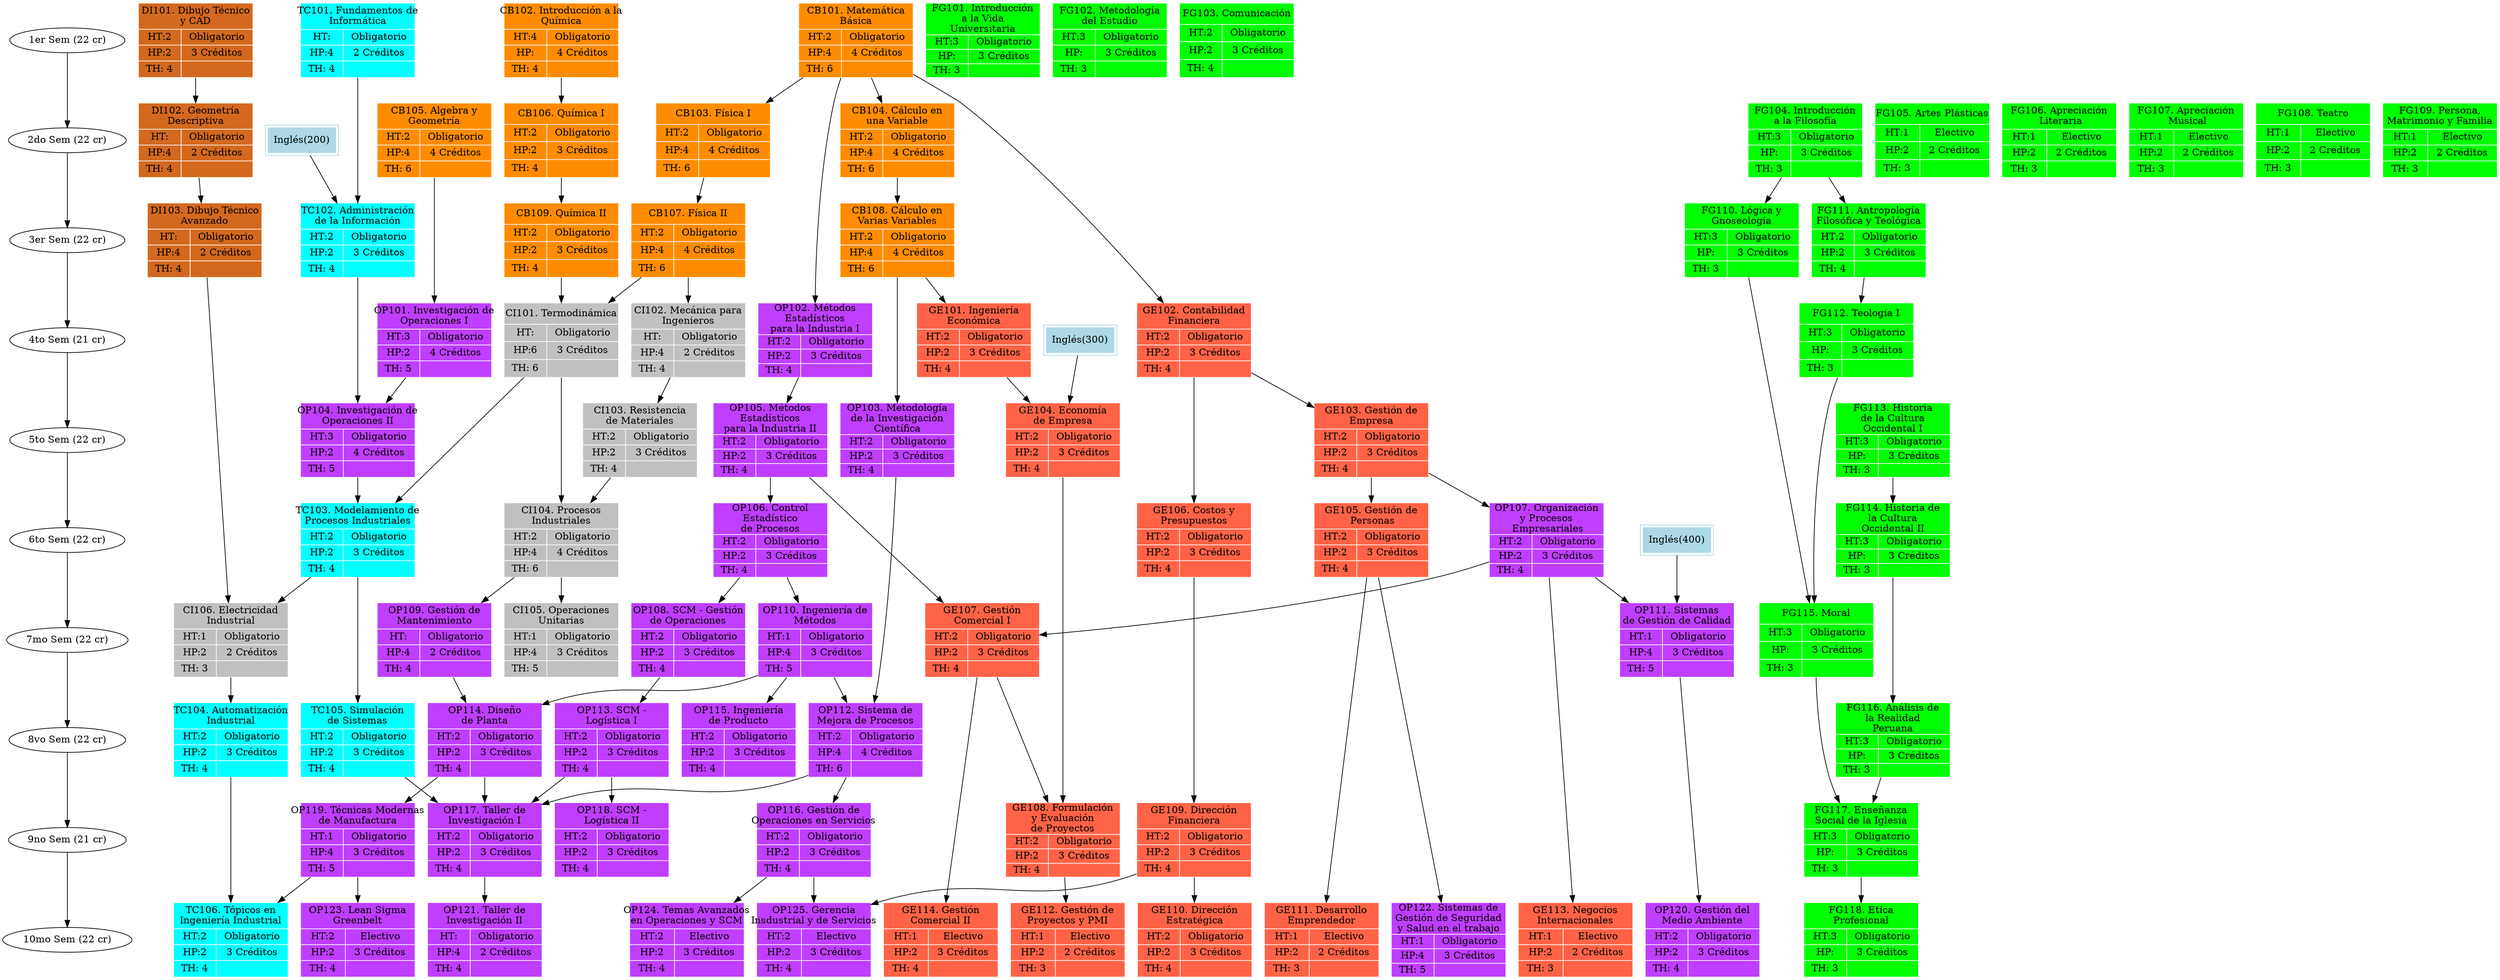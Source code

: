 digraph curricula	
{	
	bgcolor=white;
	"1er Sem (22 cr)"->"2do Sem (22 cr)"->"3er Sem (22 cr)"->"4to Sem (21 cr)"->"5to Sem (22 cr)"->"6to Sem (22 cr)"->"7mo Sem (22 cr)"->"8vo Sem (22 cr)"->"9no Sem (21 cr)"->"10mo Sem (22 cr)";
	
	
	
	
	
	"CB101" [shape=record,width=2.3,fontsize=14, height=1.5,fixedsize=true,fontcolor=black,color=white,style=filled,peripheries=2, fillcolor=darkorange, label="{CB101. Matemática\nBásica|{{HT:2|HP:4|TH: 6}|{Obligatorio|4 Créditos|  }}}"];
"CB102" [shape=record,width=2.3,fontsize=14, height=1.5,fixedsize=true,fontcolor=black,color=white,style=filled,peripheries=2, fillcolor=darkorange, label="{CB102. Introducción a la\nQuímica|{{HT:4|HP:|TH: 4}|{Obligatorio|4 Créditos|  }}}"];
"DI101" [shape=record,width=2.3,fontsize=14, height=1.5,fixedsize=true,fontcolor=black,color=white,style=filled,peripheries=2, fillcolor=chocolate, label="{DI101. Dibujo Técnico\ny CAD|{{HT:2|HP:2|TH: 4}|{Obligatorio|3 Créditos|  }}}"];
"TC101" [shape=record,width=2.3,fontsize=14, height=1.5,fixedsize=true,fontcolor=black,color=white,style=filled,peripheries=2, fillcolor=cyan1, label="{TC101. Fundamentos de\nInformática|{{HT:|HP:4|TH: 4}|{Obligatorio|2 Créditos|  }}}"];
"FG101" [shape=record,width=2.3,fontsize=14, height=1.5,fixedsize=true,fontcolor=black,color=white,style=filled,peripheries=2, fillcolor=green, label="{FG101. Introducción\na la Vida\nUniversitaria|{{HT:3|HP:|TH: 3}|{Obligatorio|3 Créditos|  }}}"];
"FG102" [shape=record,width=2.3,fontsize=14, height=1.5,fixedsize=true,fontcolor=black,color=white,style=filled,peripheries=2, fillcolor=green, label="{FG102. Metodología\ndel Estudio|{{HT:3|HP:|TH: 3}|{Obligatorio|3 Créditos|  }}}"];
"FG103" [shape=record,width=2.3,fontsize=14, height=1.5,fixedsize=true,fontcolor=black,color=white,style=filled,peripheries=2, fillcolor=green, label="{FG103. Comunicación|{{HT:2|HP:2|TH: 4}|{Obligatorio|3 Créditos|  }}}"];
	
	
	
	"FG104" [shape=record,width=2.3,fontsize=14, height=1.5,fixedsize=true,fontcolor=black,color=white,style=filled,peripheries=2, fillcolor=green, label="{FG104. Introducción\na la Filosofía|{{HT:3|HP:|TH: 3}|{Obligatorio|3 Créditos|  }}}"];
	"CB103" [shape=record,width=2.3,fontsize=14, height=1.5,fixedsize=true,fontcolor=black,color=white,style=filled,peripheries=2, fillcolor=darkorange, label="{CB103. Física I|{{HT:2|HP:4|TH: 6}|{Obligatorio|4 Créditos|  }}}"];
	"CB104" [shape=record,width=2.3,fontsize=14, height=1.5,fixedsize=true,fontcolor=black,color=white,style=filled,peripheries=2, fillcolor=darkorange, label="{CB104. Cálculo en\nuna Variable|{{HT:2|HP:4|TH: 6}|{Obligatorio|4 Créditos|  }}}"];
	"CB105" [shape=record,width=2.3,fontsize=14, height=1.5,fixedsize=true,fontcolor=black,color=white,style=filled,peripheries=2, fillcolor=darkorange, label="{CB105. Algebra y\nGeometría|{{HT:2|HP:4|TH: 6}|{Obligatorio|4 Créditos|  }}}"];
	"CB106" [shape=record,width=2.3,fontsize=14, height=1.5,fixedsize=true,fontcolor=black,color=white,style=filled,peripheries=2, fillcolor=darkorange, label="{CB106. Química I|{{HT:2|HP:2|TH: 4}|{Obligatorio|3 Créditos|  }}}"];
	"DI102" [shape=record,width=2.3,fontsize=14, height=1.5,fixedsize=true,fontcolor=black,color=white,style=filled,peripheries=2, fillcolor=chocolate, label="{DI102. Geometría\nDescriptiva|{{HT:|HP:4|TH: 4}|{Obligatorio|2 Créditos|  }}}"];
	subgraph cluster1G
	{
	label = "Electivos";
	"FG105" [shape=record,width=2.3,fontsize=14, height=1.5,fixedsize=true,fontcolor=black,color=white,style=filled,peripheries=2, fillcolor=green, label="{FG105. Artes Plásticas|{{HT:1|HP:2|TH: 3}|{Electivo|2 Créditos|  }}}"];
	"FG106" [shape=record,width=2.3,fontsize=14, height=1.5,fixedsize=true,fontcolor=black,color=white,style=filled,peripheries=2, fillcolor=green, label="{FG106. Apreciación\n Literaria|{{HT:1|HP:2|TH: 3}|{Electivo|2 Créditos|  }}}"];
	"FG107" [shape=record,width=2.3,fontsize=14, height=1.5,fixedsize=true,fontcolor=black,color=white,style=filled,peripheries=2, fillcolor=green, label="{FG107. Apreciación\n Musical|{{HT:1|HP:2|TH: 3}|{Electivo|2 Créditos|  }}}"];
	"FG108" [shape=record,width=2.3,fontsize=14, height=1.5,fixedsize=true,fontcolor=black,color=white,style=filled,peripheries=2, fillcolor=green, label="{FG108. Teatro|{{HT:1|HP:2|TH: 3}|{Electivo|2 Créditos|  }}}"];
	"FG109" [shape=record,width=2.3,fontsize=14, height=1.5,fixedsize=true,fontcolor=black,color=white,style=filled,peripheries=2, fillcolor=green, label="{FG109. Persona,\nMatrimonio y Familia|{{HT:1|HP:2|TH: 3}|{Electivo|2 Créditos|  }}}"];
	}
	
	
	
	
	
	"FG110" [shape=record,width=2.3,fontsize=14, height=1.5,fixedsize=true,fontcolor=black,color=white,style=filled,peripheries=2, fillcolor=green, label="{FG110. Lógica y\nGnoseología|{{HT:3|HP:|TH: 3}|{Obligatorio|3 Créditos|  }}}"];
	"FG111" [shape=record,width=2.3,fontsize=14, height=1.5,fixedsize=true,fontcolor=black,color=white,style=filled,peripheries=2, fillcolor=green, label="{FG111. Antropología\nFilosófica y Teológica|{{HT:2|HP:2|TH: 4}|{Obligatorio|3 Créditos|  }}}"];
	"CB107" [shape=record,width=2.3,fontsize=14, height=1.5,fixedsize=true,fontcolor=black,color=white,style=filled,peripheries=2, fillcolor=darkorange, label="{CB107. Física II|{{HT:2|HP:4|TH: 6}|{Obligatorio|4 Créditos|  }}}"];
	"CB108" [shape=record,width=2.3,fontsize=14, height=1.5,fixedsize=true,fontcolor=black,color=white,style=filled,peripheries=2, fillcolor=darkorange, label="{CB108. Cálculo en\nVarias Variables|{{HT:2|HP:4|TH: 6}|{Obligatorio|4 Créditos|  }}}"];
	"CB109" [shape=record,width=2.3,fontsize=14, height=1.5,fixedsize=true,fontcolor=black,color=white,style=filled,peripheries=2, fillcolor=darkorange, label="{CB109. Química II|{{HT:2|HP:2|TH: 4}|{Obligatorio|3 Créditos|  }}}"];
	"DI103" [shape=record,width=2.3,fontsize=14, height=1.5,fixedsize=true,fontcolor=black,color=white,style=filled,peripheries=2, fillcolor=chocolate, label="{DI103. Dibujo Técnico\nAvanzado|{{HT:|HP:4|TH: 4}|{Obligatorio|2 Créditos|  }}}"];
	"TC102" [shape=record,width=2.3,fontsize=14, height=1.5,fixedsize=true,fontcolor=black,color=white,style=filled,peripheries=2, fillcolor=cyan1, label="{TC102. Administración\nde la Información|{{HT:2|HP:2|TH: 4}|{Obligatorio|3 Créditos|  }}}"];
	
	
	
	
	
	"FG112" [shape=record,width=2.3,fontsize=14, height=1.5,fixedsize=true,fontcolor=black,color=white,style=filled,peripheries=2, fillcolor=green, label="{FG112. Teología I|{{HT:3|HP:|TH: 3}|{Obligatorio|3 Créditos|  }}}"];
	"CI101" [shape=record,width=2.3,fontsize=14, height=1.5,fixedsize=true,fontcolor=black,color=white,style=filled,peripheries=2, fillcolor=grey, label="{CI101. Termodinámica|{{HT:|HP:6|TH: 6}|{Obligatorio|3 Créditos|  }}}"];
	"CI102" [shape=record,width=2.3,fontsize=14, height=1.5,fixedsize=true,fontcolor=black,color=white,style=filled,peripheries=2, fillcolor=grey, label="{CI102. Mecánica para\nIngenieros|{{HT:|HP:4|TH: 4}|{Obligatorio|2 Créditos|  }}}"];
	"OP101" [shape=record,width=2.3,fontsize=14, height=1.5,fixedsize=true,fontcolor=black,color=white,style=filled,peripheries=2, fillcolor=darkorchid1, label="{OP101. Investigación de\nOperaciones I|{{HT:3|HP:2|TH: 5}|{Obligatorio|4 Créditos|  }}}"];
	"GE101" [shape=record,width=2.3,fontsize=14, height=1.5,fixedsize=true,fontcolor=black,color=white,style=filled,peripheries=2, fillcolor=tomato1, label="{GE101. Ingeniería\nEconómica|{{HT:2|HP:2|TH: 4}|{Obligatorio|3 Créditos|  }}}"];
	"GE102" [shape=record,width=2.3,fontsize=14, height=1.5,fixedsize=true,fontcolor=black,color=white,style=filled,peripheries=2, fillcolor=tomato1, label="{GE102. Contabilidad\nFinanciera|{{HT:2|HP:2|TH: 4}|{Obligatorio|3 Créditos|  }}}"];
	"OP102" [shape=record,width=2.3,fontsize=14, height=1.5,fixedsize=true,fontcolor=black,color=white,style=filled,peripheries=2, fillcolor=darkorchid1, label="{OP102. Métodos\nEstadísticos\npara la Industria I|{{HT:2|HP:2|TH: 4}|{Obligatorio|3 Créditos|  }}}"];
	
	
	
	
	
	"FG113" [shape=record,width=2.3,fontsize=14, height=1.5,fixedsize=true,fontcolor=black,color=white,style=filled,peripheries=2, fillcolor=green, label="{FG113. Historia\nde la Cultura\nOccidental I|{{HT:3|HP:|TH: 3}|{Obligatorio|3 Créditos|  }}}"];
	"OP103" [shape=record,width=2.3,fontsize=14, height=1.5,fixedsize=true,fontcolor=black,color=white,style=filled,peripheries=2, fillcolor=darkorchid1, label="{OP103. Metodología\nde la Investigación\nCientífica|{{HT:2|HP:2|TH: 4}|{Obligatorio|3 Créditos|  }}}"];
	"CI103" [shape=record,width=2.3,fontsize=14, height=1.5,fixedsize=true,fontcolor=black,color=white,style=filled,peripheries=2, fillcolor=grey, label="{CI103. Resistencia\nde Materiales|{{HT:2|HP:2|TH: 4}|{Obligatorio|3 Créditos|  }}}"];
	"OP104" [shape=record,width=2.3,fontsize=14, height=1.5,fixedsize=true,fontcolor=black,color=white,style=filled,peripheries=2, fillcolor=darkorchid1, label="{OP104. Investigación de\nOperaciones II|{{HT:3|HP:2|TH: 5}|{Obligatorio|4 Créditos|  }}}"];
	"GE103" [shape=record,width=2.3,fontsize=14, height=1.5,fixedsize=true,fontcolor=black,color=white,style=filled,peripheries=2, fillcolor=tomato1, label="{GE103. Gestión de\nEmpresa|{{HT:2|HP:2|TH: 4}|{Obligatorio|3 Créditos|  }}}"];
	"GE104" [shape=record,width=2.3,fontsize=14, height=1.5,fixedsize=true,fontcolor=black,color=white,style=filled,peripheries=2, fillcolor=tomato1, label="{GE104. Economía\nde Empresa|{{HT:2|HP:2|TH: 4}|{Obligatorio|3 Créditos|  }}}"];
	"OP105" [shape=record,width=2.3,fontsize=14, height=1.5,fixedsize=true,fontcolor=black,color=white,style=filled,peripheries=2, fillcolor=darkorchid1, label="{OP105. Métodos\nEstadísticos\npara la Industria II|{{HT:2|HP:2|TH: 4}|{Obligatorio|3 Créditos|  }}}"];
	
	
	
	
	
	"FG114" [shape=record,width=2.3,fontsize=14, height=1.5,fixedsize=true,fontcolor=black,color=white,style=filled,peripheries=2, fillcolor=green, label="{FG114. Historia de\nla Cultura\nOccidental II|{{HT:3|HP:|TH: 3}|{Obligatorio|3 Créditos|  }}}"];
	"CI104" [shape=record,width=2.3,fontsize=14, height=1.5,fixedsize=true,fontcolor=black,color=white,style=filled,peripheries=2, fillcolor=grey, label="{CI104. Procesos\nIndustriales|{{HT:2|HP:4|TH: 6}|{Obligatorio|4 Créditos|  }}}"];
	"TC103" [shape=record,width=2.3,fontsize=14, height=1.5,fixedsize=true,fontcolor=black,color=white,style=filled,peripheries=2, fillcolor=cyan1, label="{TC103. Modelamiento de\nProcesos Industriales|{{HT:2|HP:2|TH: 4}|{Obligatorio|3 Créditos|  }}}"];
	"GE105" [shape=record,width=2.3,fontsize=14, height=1.5,fixedsize=true,fontcolor=black,color=white,style=filled,peripheries=2, fillcolor=tomato1, label="{GE105. Gestión de\n Personas|{{HT:2|HP:2|TH: 4}|{Obligatorio|3 Créditos|  }}}"];
	"GE106" [shape=record,width=2.3,fontsize=14, height=1.5,fixedsize=true,fontcolor=black,color=white,style=filled,peripheries=2, fillcolor=tomato1, label="{GE106. Costos y\nPresupuestos|{{HT:2|HP:2|TH: 4}|{Obligatorio|3 Créditos|  }}}"];
	"OP106" [shape=record,width=2.3,fontsize=14, height=1.5,fixedsize=true,fontcolor=black,color=white,style=filled,peripheries=2, fillcolor=darkorchid1, label="{OP106. Control\nEstadístico\nde Procesos|{{HT:2|HP:2|TH: 4}|{Obligatorio|3 Créditos|  }}}"];
	"OP107" [shape=record,width=2.3,fontsize=14, height=1.5,fixedsize=true,fontcolor=black,color=white,style=filled,peripheries=2, fillcolor=darkorchid1, label="{OP107. Organización\ny Procesos\n Empresariales|{{HT:2|HP:2|TH: 4}|{Obligatorio|3 Créditos|  }}}"];
	
	
	
	
	
	"FG115" [shape=record,width=2.3,fontsize=14, height=1.5,fixedsize=true,fontcolor=black,color=white,style=filled,peripheries=2, fillcolor=green, label="{FG115. Moral|{{HT:3|HP:|TH: 3}|{Obligatorio|3 Créditos|  }}}"];
	"CI105" [shape=record,width=2.3,fontsize=14, height=1.5,fixedsize=true,fontcolor=black,color=white,style=filled,peripheries=2, fillcolor=grey, label="{CI105. Operaciones\nUnitarias|{{HT:1|HP:4|TH: 5}|{Obligatorio|3 Créditos|  }}}"];
	"CI106" [shape=record,width=2.3,fontsize=14, height=1.5,fixedsize=true,fontcolor=black,color=white,style=filled,peripheries=2, fillcolor=grey, label="{CI106. Electricidad\nIndustrial|{{HT:1|HP:2|TH: 3}|{Obligatorio|2 Créditos|  }}}"];
	"GE107" [shape=record,width=2.3,fontsize=14, height=1.5,fixedsize=true,fontcolor=black,color=white,style=filled,peripheries=2, fillcolor=tomato1, label="{GE107. Gestión\nComercial I|{{HT:2|HP:2|TH: 4}|{Obligatorio|3 Créditos|  }}}"];
	"OP108" [shape=record,width=2.3,fontsize=14, height=1.5,fixedsize=true,fontcolor=black,color=white,style=filled,peripheries=2, fillcolor=darkorchid1, label="{OP108. SCM - Gestión\nde Operaciones|{{HT:2|HP:2|TH: 4}|{Obligatorio|3 Créditos|  }}}"];
	"OP109" [shape=record,width=2.3,fontsize=14, height=1.5,fixedsize=true,fontcolor=black,color=white,style=filled,peripheries=2, fillcolor=darkorchid1, label="{OP109. Gestión de\nMantenimiento|{{HT:|HP:4|TH: 4}|{Obligatorio|2 Créditos|  }}}"];
	"OP110" [shape=record,width=2.3,fontsize=14, height=1.5,fixedsize=true,fontcolor=black,color=white,style=filled,peripheries=2, fillcolor=darkorchid1, label="{OP110. Ingeniería de\nMétodos|{{HT:1|HP:4|TH: 5}|{Obligatorio|3 Créditos|  }}}"];
	"OP111" [shape=record,width=2.3,fontsize=14, height=1.5,fixedsize=true,fontcolor=black,color=white,style=filled,peripheries=2, fillcolor=darkorchid1, label="{OP111. Sistemas\nde Gestión de Calidad|{{HT:1|HP:4|TH: 5}|{Obligatorio|3 Créditos|  }}}"];
	
	
	
	
	
	"FG116" [shape=record,width=2.3,fontsize=14, height=1.5,fixedsize=true,fontcolor=black,color=white,style=filled,peripheries=2, fillcolor=green, label="{FG116. Análisis de\nla Realidad\nPeruana|{{HT:3|HP:|TH: 3}|{Obligatorio|3 Créditos|  }}}"];
	"TC104" [shape=record,width=2.3,fontsize=14, height=1.5,fixedsize=true,fontcolor=black,color=white,style=filled,peripheries=2, fillcolor=cyan1, label="{TC104. Automatización\nIndustrial|{{HT:2|HP:2|TH: 4}|{Obligatorio|3 Créditos|  }}}"];
	"TC105" [shape=record,width=2.3,fontsize=14, height=1.5,fixedsize=true,fontcolor=black,color=white,style=filled,peripheries=2, fillcolor=cyan1, label="{TC105. Simulación\nde Sistemas|{{HT:2|HP:2|TH: 4}|{Obligatorio|3 Créditos|  }}}"];
	"OP112" [shape=record,width=2.3,fontsize=14, height=1.5,fixedsize=true,fontcolor=black,color=white,style=filled,peripheries=2, fillcolor=darkorchid1, label="{OP112. Sistema de\nMejora de Procesos|{{HT:2|HP:4|TH: 6}|{Obligatorio|4 Créditos|  }}}"];
	"OP113" [shape=record,width=2.3,fontsize=14, height=1.5,fixedsize=true,fontcolor=black,color=white,style=filled,peripheries=2, fillcolor=darkorchid1, label="{OP113. SCM -\nLogística I|{{HT:2|HP:2|TH: 4}|{Obligatorio|3 Créditos|  }}}"];
	"OP114" [shape=record,width=2.3,fontsize=14, height=1.5,fixedsize=true,fontcolor=black,color=white,style=filled,peripheries=2, fillcolor=darkorchid1, label="{OP114. Diseño\nde Planta|{{HT:2|HP:2|TH: 4}|{Obligatorio|3 Créditos|  }}}"];
	"OP115" [shape=record,width=2.3,fontsize=14, height=1.5,fixedsize=true,fontcolor=black,color=white,style=filled,peripheries=2, fillcolor=darkorchid1, label="{OP115. Ingeniería\nde Producto|{{HT:2|HP:2|TH: 4}|{Obligatorio|3 Créditos|  }}}"];
	
	
	
	
	
	"FG117" [shape=record,width=2.3,fontsize=14, height=1.5,fixedsize=true,fontcolor=black,color=white,style=filled,peripheries=2, fillcolor=green, label="{FG117. Enseñanza\nSocial de la Iglesia|{{HT:3|HP:|TH: 3}|{Obligatorio|3 Créditos|  }}}"];
	"GE108" [shape=record,width=2.3,fontsize=14, height=1.5,fixedsize=true,fontcolor=black,color=white,style=filled,peripheries=2, fillcolor=tomato1, label="{GE108. Formulación\ny Evaluación\nde Proyectos|{{HT:2|HP:2|TH: 4}|{Obligatorio|3 Créditos|  }}}"];
	"GE109" [shape=record,width=2.3,fontsize=14, height=1.5,fixedsize=true,fontcolor=black,color=white,style=filled,peripheries=2, fillcolor=tomato1, label="{GE109. Dirección\nFinanciera|{{HT:2|HP:2|TH: 4}|{Obligatorio|3 Créditos|  }}}"];
	"OP116" [shape=record,width=2.3,fontsize=14, height=1.5,fixedsize=true,fontcolor=black,color=white,style=filled,peripheries=2, fillcolor=darkorchid1, label="{OP116. Gestión de\nOperaciones en Servicios|{{HT:2|HP:2|TH: 4}|{Obligatorio|3 Créditos|  }}}"];
	"OP117" [shape=record,width=2.3,fontsize=14, height=1.5,fixedsize=true,fontcolor=black,color=white,style=filled,peripheries=2, fillcolor=darkorchid1, label="{OP117. Taller de\nInvestigación I|{{HT:2|HP:2|TH: 4}|{Obligatorio|3 Créditos|  }}}"];
	"OP118" [shape=record,width=2.3,fontsize=14, height=1.5,fixedsize=true,fontcolor=black,color=white,style=filled,peripheries=2, fillcolor=darkorchid1, label="{OP118. SCM -\nLogística II|{{HT:2|HP:2|TH: 4}|{Obligatorio|3 Créditos|  }}}"];
	"OP119" [shape=record,width=2.3,fontsize=14, height=1.5,fixedsize=true,fontcolor=black,color=white,style=filled,peripheries=2, fillcolor=darkorchid1, label="{OP119. Técnicas Modernas\nde Manufactura|{{HT:1|HP:4|TH: 5}|{Obligatorio|3 Créditos|  }}}"];
	
	
	
	
	
	"FG118" [shape=record,width=2.3,fontsize=14, height=1.5,fixedsize=true,fontcolor=black,color=white,style=filled,peripheries=2, fillcolor=green, label="{FG118. Etica\nProfesional|{{HT:3|HP:|TH: 3}|{Obligatorio|3 Créditos|  }}}"];
	"TC106" [shape=record,width=2.3,fontsize=14, height=1.5,fixedsize=true,fontcolor=black,color=white,style=filled,peripheries=2, fillcolor=cyan1, label="{TC106. Tópicos en\nIngeniería Industrial|{{HT:2|HP:2|TH: 4}|{Obligatorio|3 Créditos|  }}}"];
	"GE110" [shape=record,width=2.3,fontsize=14, height=1.5,fixedsize=true,fontcolor=black,color=white,style=filled,peripheries=2, fillcolor=tomato1, label="{GE110. Dirección\nEstratégica|{{HT:2|HP:2|TH: 4}|{Obligatorio|3 Créditos|  }}}"];
	"OP120" [shape=record,width=2.3,fontsize=14, height=1.5,fixedsize=true,fontcolor=black,color=white,style=filled,peripheries=2, fillcolor=darkorchid1, label="{OP120. Gestión del\nMedio Ambiente|{{HT:2|HP:2|TH: 4}|{Obligatorio|3 Créditos|  }}}"];
	"OP121" [shape=record,width=2.3,fontsize=14, height=1.5,fixedsize=true,fontcolor=black,color=white,style=filled,peripheries=2, fillcolor=darkorchid1, label="{OP121. Taller de\nInvestigación II|{{HT:|HP:4|TH: 4}|{Obligatorio|2 Créditos|  }}}"];
	"OP122" [shape=record,width=2.3,fontsize=14, height=1.5,fixedsize=true,fontcolor=black,color=white,style=filled,peripheries=2, fillcolor=darkorchid1, label="{OP122. Sistemas de\nGestión de Seguridad\ny Salud en el trabajo|{{HT:1|HP:4|TH: 5}|{Obligatorio|3 Créditos|  }}}"];
	subgraph cluster2G
	{
	label = "Electivos";
	"GE111" [shape=record,width=2.3,fontsize=14, height=1.5,fixedsize=true,fontcolor=black,color=white,style=filled,peripheries=2, fillcolor=tomato1, label="{GE111. Desarrollo\nEmprendedor|{{HT:1|HP:2|TH: 3}|{Electivo|2 Créditos|  }}}"];
	"GE112" [shape=record,width=2.3,fontsize=14, height=1.5,fixedsize=true,fontcolor=black,color=white,style=filled,peripheries=2, fillcolor=tomato1, label="{GE112. Gestión de\nProyectos y PMI|{{HT:1|HP:2|TH: 3}|{Electivo|2 Créditos|  }}}"];
	"GE113" [shape=record,width=2.3,fontsize=14, height=1.5,fixedsize=true,fontcolor=black,color=white,style=filled,peripheries=2, fillcolor=tomato1, label="{GE113. Negocios\nInternacionales|{{HT:1|HP:2|TH: 3}|{Electivo|2 Créditos|  }}}"];
	"GE114" [shape=record,width=2.3,fontsize=14, height=1.5,fixedsize=true,fontcolor=black,color=white,style=filled,peripheries=2, fillcolor=tomato1, label="{GE114. Gestión\nComercial II|{{HT:1|HP:2|TH: 4}|{Electivo|3 Créditos|  }}}"];
	}
	subgraph cluster3G
	{
	label = "Electivos";
	"OP123" [shape=record,width=2.3,fontsize=14, height=1.5,fixedsize=true,fontcolor=black,color=white,style=filled,peripheries=2, fillcolor=darkorchid1, label="{OP123. Lean Sigma\nGreenbelt|{{HT:2|HP:2|TH: 4}|{Electivo|3 Créditos|  }}}"];
	"OP124" [shape=record,width=2.3,fontsize=14, height=1.5,fixedsize=true,fontcolor=black,color=white,style=filled,peripheries=2, fillcolor=darkorchid1, label="{OP124. Temas Avanzados\nen Operaciones y SCM|{{HT:2|HP:2|TH: 4}|{Electivo|3 Créditos|  }}}"];
	"OP125" [shape=record,width=2.3,fontsize=14, height=1.5,fixedsize=true,fontcolor=black,color=white,style=filled,peripheries=2, fillcolor=darkorchid1, label="{OP125. Gerencia\nInsdustrial y de Servicios|{{HT:2|HP:2|TH: 4}|{Electivo|3 Créditos|  }}}"];
	}
	
	CB101->CB103;								
CB101->CB104;								
								
CB102->CB106;								
DI101->DI102;								
								
								
								
								
								
								
								
								
								
								
								
FG104->FG110;								
FG104->FG111;								
CB103->CB107;								
CB104->CB108;								
CB106->CB109;								
DI102->DI103;								
TC101->TC102;							"Inglés(200)" [shape=polygon,sides=4,peripheries=2,color=lightblue,style=filled];	"Inglés(200)"->TC102
								
								
								
								
								
FG111->FG112;								
CB109->CI101;	CB107->CI101;							
CB107->CI102;								
CB105->OP101;								
CB108->GE101;								
CB101->GE102;								
CB101->OP102;								
								
								
								
								
								
								
CB108->OP103;								
CI102->CI103;								
OP101->OP104;	TC102->OP104;							
GE102->GE103;								
GE101->GE104;							"Inglés(300)" [shape=polygon,sides=4,peripheries=2,color=lightblue,style=filled];	"Inglés(300)"->GE104
OP102->OP105;								
								
								
								
								
								
FG113->FG114;								
CI103->CI104;	CI101->CI104;							
OP104->TC103;	CI101->TC103;							
GE103->GE105;								
GE102->GE106;								
OP105->OP106;								
GE103->OP107;								
								
								
								
								
								
FG110->FG115;	FG112->FG115;							
CI104->CI105;								
TC103->CI106;	DI103->CI106;							
OP105->GE107;	OP107->GE107;							
OP106->OP108;								
CI104->OP109;								
OP106->OP110;								
OP107->OP111;							"Inglés(400)" [shape=polygon,sides=4,peripheries=2,color=lightblue,style=filled];	"Inglés(400)"->OP111
								
								
								
								
								
FG114->FG116;								
CI106->TC104;								
TC103->TC105;								
OP103->OP112;	OP110->OP112;							
OP108->OP113;								
OP109->OP114;	OP110->OP114;							
OP110->OP115;								
								
								
								
								
								
FG116->FG117;	FG115->FG117;							
GE104->GE108;	GE107->GE108;							
GE106->GE109;								
OP112->OP116;								
OP113->OP117;	OP112->OP117;	OP114->OP117;	TC105->OP117;					
OP113->OP118;								
OP114->OP119;								
								
								
								
								
								
FG117->FG118;								
TC104->TC106;	OP119->TC106;							
GE109->GE110;								
OP111->OP120;								
OP117->OP121;								
GE105->OP122;								
GE105->GE111;								
GE108->GE112;								
OP107->GE113;								
GE107->GE114;								
OP119->OP123;								
OP116->OP124;								
GE109->OP125;	OP116->OP125;							
	
	 { rank = same;  "1er Sem (22 cr)";  "CB101"; "CB102"; "DI101"; "TC101"; }
	 { rank = same;  "2do Sem (22 cr)";"CB103"; "CB104"; "CB105"; "CB106"; "DI102"; "FG105"; "FG106"; "FG107"; "FG108"; "FG109"; }
	 { rank = same;  "3er Sem (22 cr)";"FG110"; "FG111"; "CB107"; "CB108"; "CB109"; "DI103"; "TC102"; }
	 { rank = same;  "4to Sem (21 cr)";"FG112"; "CI101"; "CI102"; "OP101"; "GE101"; "GE102"; "OP102"; }
	 { rank = same;  "5to Sem (22 cr)";"FG113"; "OP103"; "CI103"; "OP104"; "GE103"; "GE104"; "OP105"; }
	 { rank = same;  "6to Sem (22 cr)";"FG114"; "CI104"; "TC103"; "GE105"; "GE106"; "OP106"; "OP107"; }
	 { rank = same;  "7mo Sem (22 cr)";"FG115"; "CI105"; "CI106"; "GE107"; "OP108"; "OP109"; "OP110"; "OP111"; }
	 { rank = same;  "8vo Sem (22 cr)";"FG116"; "TC104"; "TC105"; "OP112"; "OP113"; "OP114"; "OP115"; }
	 { rank = same;  "9no Sem (21 cr)";"FG117"; "GE108"; "GE109"; "OP116"; "OP117"; "OP118"; "OP119"; }
	 { rank = same;  "10mo Sem (22 cr)";"FG118"; "TC106"; "GE110"; "OP120"; "OP121"; "OP122"; "GE111"; "GE112"; "GE113"; "GE114"; "OP123"; "OP124"; "OP125"; }
}	